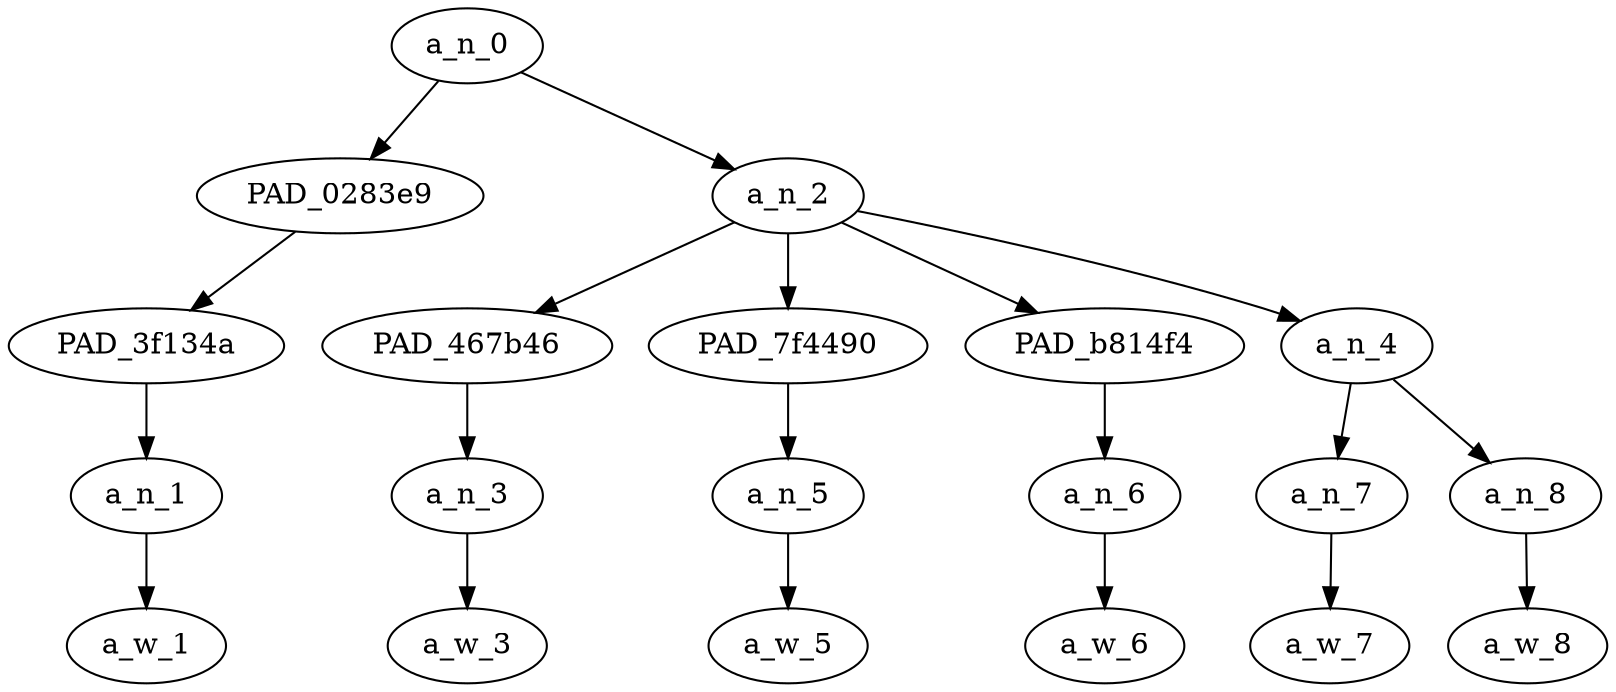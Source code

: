 strict digraph "" {
	a_n_0	[div_dir=1,
		index=0,
		level=4,
		pos="1.5625,4!",
		text_span="[0, 1, 2, 3, 4, 5]",
		value=1.00000001];
	PAD_0283e9	[div_dir=1,
		index=0,
		level=3,
		pos="0.0,3!",
		text_span="[0]",
		value=0.13660228];
	a_n_0 -> PAD_0283e9;
	a_n_2	[div_dir=1,
		index=1,
		level=3,
		pos="3.125,3!",
		text_span="[1, 2, 3, 4, 5]",
		value=0.86154071];
	a_n_0 -> a_n_2;
	PAD_3f134a	[div_dir=1,
		index=0,
		level=2,
		pos="0.0,2!",
		text_span="[0]",
		value=0.13660228];
	PAD_0283e9 -> PAD_3f134a;
	a_n_1	[div_dir=1,
		index=0,
		level=1,
		pos="0.0,1!",
		text_span="[0]",
		value=0.13660228];
	PAD_3f134a -> a_n_1;
	a_w_1	[div_dir=0,
		index=0,
		level=0,
		pos="0,0!",
		text_span="[0]",
		value=suicide];
	a_n_1 -> a_w_1;
	PAD_467b46	[div_dir=-1,
		index=1,
		level=2,
		pos="1.0,2!",
		text_span="[1]",
		value=0.07699163];
	a_n_2 -> PAD_467b46;
	PAD_7f4490	[div_dir=1,
		index=3,
		level=2,
		pos="4.0,2!",
		text_span="[4]",
		value=0.28859691];
	a_n_2 -> PAD_7f4490;
	PAD_b814f4	[div_dir=1,
		index=4,
		level=2,
		pos="5.0,2!",
		text_span="[5]",
		value=0.24906171];
	a_n_2 -> PAD_b814f4;
	a_n_4	[div_dir=1,
		index=2,
		level=2,
		pos="2.5,2!",
		text_span="[2, 3]",
		value=0.24545463];
	a_n_2 -> a_n_4;
	a_n_3	[div_dir=-1,
		index=1,
		level=1,
		pos="1.0,1!",
		text_span="[1]",
		value=0.07699163];
	PAD_467b46 -> a_n_3;
	a_w_3	[div_dir=0,
		index=1,
		level=0,
		pos="1,0!",
		text_span="[1]",
		value=the];
	a_n_3 -> a_w_3;
	a_n_5	[div_dir=1,
		index=4,
		level=1,
		pos="4.0,1!",
		text_span="[4]",
		value=0.28859691];
	PAD_7f4490 -> a_n_5;
	a_w_5	[div_dir=0,
		index=4,
		level=0,
		pos="4,0!",
		text_span="[4]",
		value=muscum];
	a_n_5 -> a_w_5;
	a_n_6	[div_dir=1,
		index=5,
		level=1,
		pos="5.0,1!",
		text_span="[5]",
		value=0.24906171];
	PAD_b814f4 -> a_n_6;
	a_w_6	[div_dir=0,
		index=5,
		level=0,
		pos="5,0!",
		text_span="[5]",
		value=cunt];
	a_n_6 -> a_w_6;
	a_n_7	[div_dir=1,
		index=2,
		level=1,
		pos="2.0,1!",
		text_span="[2]",
		value=0.13363621];
	a_n_4 -> a_n_7;
	a_n_8	[div_dir=-1,
		index=3,
		level=1,
		pos="3.0,1!",
		text_span="[3]",
		value=0.11156906];
	a_n_4 -> a_n_8;
	a_w_7	[div_dir=0,
		index=2,
		level=0,
		pos="2,0!",
		text_span="[2]",
		value=camel];
	a_n_7 -> a_w_7;
	a_w_8	[div_dir=0,
		index=3,
		level=0,
		pos="3,0!",
		text_span="[3]",
		value=face];
	a_n_8 -> a_w_8;
}
